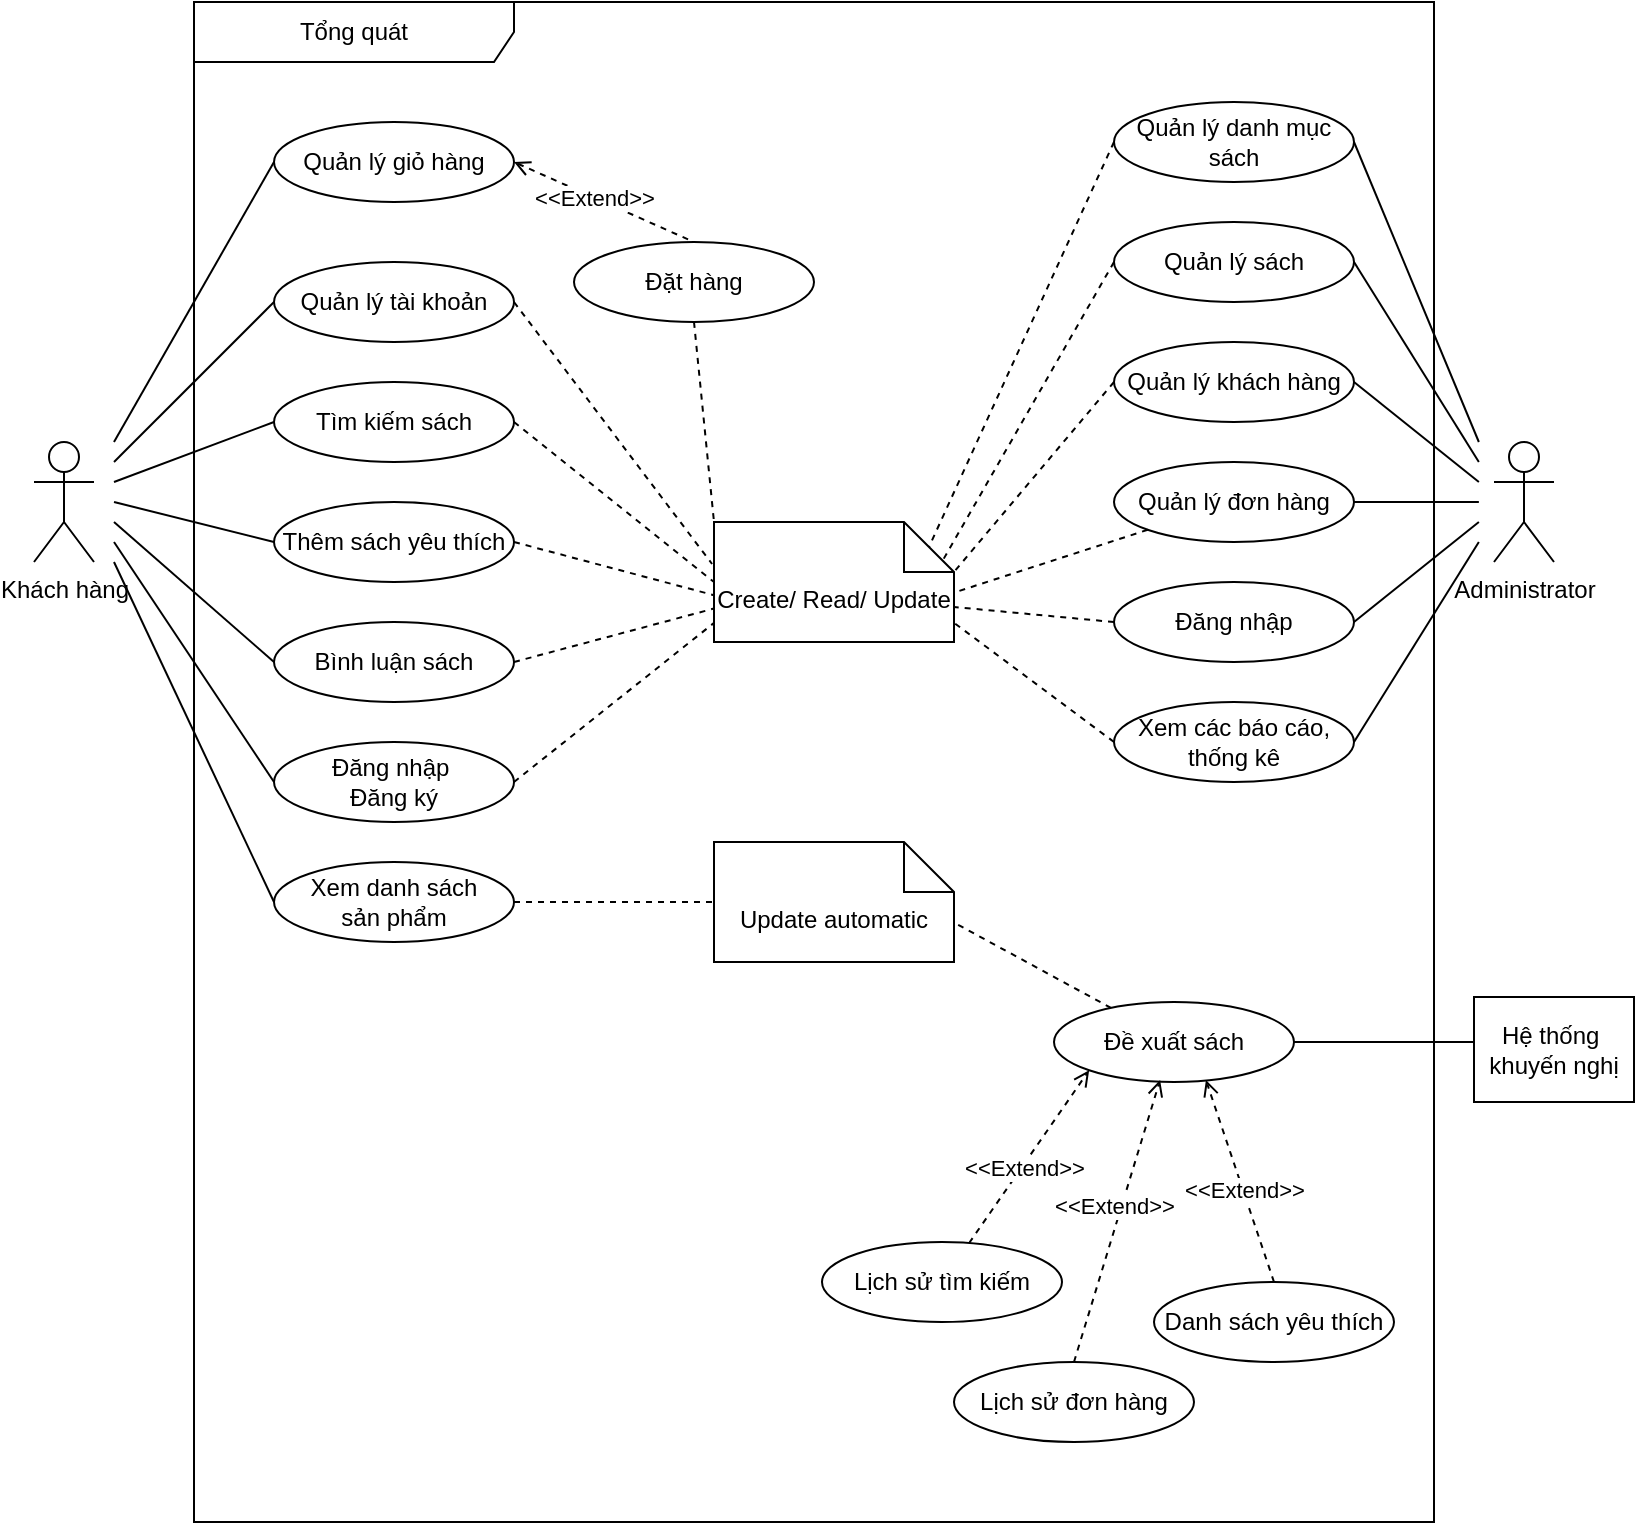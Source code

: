 <mxfile version="24.2.1" type="github" pages="6">
  <diagram name="TongQuat" id="gvFbbxzgyaFYYrvIvwsP">
    <mxGraphModel dx="1114" dy="592" grid="1" gridSize="10" guides="1" tooltips="1" connect="1" arrows="1" fold="1" page="1" pageScale="1" pageWidth="827" pageHeight="1169" math="0" shadow="0">
      <root>
        <mxCell id="0" />
        <mxCell id="1" parent="0" />
        <mxCell id="MBnM06LKwPtEnfKvJLuo-30" style="rounded=0;orthogonalLoop=1;jettySize=auto;html=1;endArrow=none;endFill=0;exitX=1;exitY=0.5;exitDx=0;exitDy=0;" parent="1" source="MBnM06LKwPtEnfKvJLuo-4" edge="1">
          <mxGeometry relative="1" as="geometry">
            <mxPoint x="742.43" y="460" as="targetPoint" />
          </mxGeometry>
        </mxCell>
        <mxCell id="MBnM06LKwPtEnfKvJLuo-4" value="Quản lý danh mục sách" style="ellipse;whiteSpace=wrap;html=1;" parent="1" vertex="1">
          <mxGeometry x="560" y="290" width="120" height="40" as="geometry" />
        </mxCell>
        <mxCell id="MBnM06LKwPtEnfKvJLuo-11" value="Administrator" style="shape=umlActor;verticalLabelPosition=bottom;verticalAlign=top;html=1;outlineConnect=0;" parent="1" vertex="1">
          <mxGeometry x="750" y="460" width="30" height="60" as="geometry" />
        </mxCell>
        <mxCell id="MBnM06LKwPtEnfKvJLuo-29" style="rounded=0;orthogonalLoop=1;jettySize=auto;html=1;endArrow=none;endFill=0;exitX=1;exitY=0.5;exitDx=0;exitDy=0;" parent="1" source="MBnM06LKwPtEnfKvJLuo-12" edge="1">
          <mxGeometry relative="1" as="geometry">
            <mxPoint x="742.43" y="470" as="targetPoint" />
          </mxGeometry>
        </mxCell>
        <mxCell id="MBnM06LKwPtEnfKvJLuo-12" value="Quản lý sách" style="ellipse;whiteSpace=wrap;html=1;" parent="1" vertex="1">
          <mxGeometry x="560" y="350" width="120" height="40" as="geometry" />
        </mxCell>
        <mxCell id="MBnM06LKwPtEnfKvJLuo-13" style="edgeStyle=orthogonalEdgeStyle;rounded=0;orthogonalLoop=1;jettySize=auto;html=1;exitX=0.5;exitY=1;exitDx=0;exitDy=0;" parent="1" source="MBnM06LKwPtEnfKvJLuo-12" target="MBnM06LKwPtEnfKvJLuo-12" edge="1">
          <mxGeometry relative="1" as="geometry" />
        </mxCell>
        <mxCell id="MBnM06LKwPtEnfKvJLuo-28" style="rounded=0;orthogonalLoop=1;jettySize=auto;html=1;exitX=1;exitY=0.5;exitDx=0;exitDy=0;endArrow=none;endFill=0;" parent="1" source="MBnM06LKwPtEnfKvJLuo-14" edge="1">
          <mxGeometry relative="1" as="geometry">
            <mxPoint x="742.43" y="480" as="targetPoint" />
          </mxGeometry>
        </mxCell>
        <mxCell id="MBnM06LKwPtEnfKvJLuo-14" value="Quản lý khách hàng" style="ellipse;whiteSpace=wrap;html=1;" parent="1" vertex="1">
          <mxGeometry x="560" y="410" width="120" height="40" as="geometry" />
        </mxCell>
        <mxCell id="MBnM06LKwPtEnfKvJLuo-27" style="edgeStyle=orthogonalEdgeStyle;rounded=0;orthogonalLoop=1;jettySize=auto;html=1;endArrow=none;endFill=0;" parent="1" source="MBnM06LKwPtEnfKvJLuo-15" edge="1">
          <mxGeometry relative="1" as="geometry">
            <mxPoint x="742.43" y="490" as="targetPoint" />
          </mxGeometry>
        </mxCell>
        <mxCell id="MBnM06LKwPtEnfKvJLuo-15" value="Quản lý đơn hàng" style="ellipse;whiteSpace=wrap;html=1;" parent="1" vertex="1">
          <mxGeometry x="560" y="470" width="120" height="40" as="geometry" />
        </mxCell>
        <mxCell id="MBnM06LKwPtEnfKvJLuo-31" style="rounded=0;orthogonalLoop=1;jettySize=auto;html=1;endArrow=none;endFill=0;exitX=1;exitY=0.5;exitDx=0;exitDy=0;" parent="1" source="MBnM06LKwPtEnfKvJLuo-19" edge="1">
          <mxGeometry relative="1" as="geometry">
            <mxPoint x="742.43" y="510" as="targetPoint" />
          </mxGeometry>
        </mxCell>
        <mxCell id="MBnM06LKwPtEnfKvJLuo-19" value="Xem các báo cáo, thống kê" style="ellipse;whiteSpace=wrap;html=1;" parent="1" vertex="1">
          <mxGeometry x="560" y="590" width="120" height="40" as="geometry" />
        </mxCell>
        <mxCell id="HVmI4ni1pACpnIKJBuJL-1" value="Khách hàng" style="shape=umlActor;verticalLabelPosition=bottom;verticalAlign=top;html=1;outlineConnect=0;" parent="1" vertex="1">
          <mxGeometry x="20" y="460" width="30" height="60" as="geometry" />
        </mxCell>
        <mxCell id="HVmI4ni1pACpnIKJBuJL-2" style="rounded=0;orthogonalLoop=1;jettySize=auto;html=1;endArrow=none;endFill=0;exitX=0;exitY=0.5;exitDx=0;exitDy=0;" parent="1" source="HVmI4ni1pACpnIKJBuJL-3" edge="1">
          <mxGeometry relative="1" as="geometry">
            <mxPoint x="60" y="520" as="targetPoint" />
          </mxGeometry>
        </mxCell>
        <mxCell id="HVmI4ni1pACpnIKJBuJL-3" value="Xem danh sách&lt;div&gt;sản phẩm&lt;/div&gt;" style="ellipse;whiteSpace=wrap;html=1;" parent="1" vertex="1">
          <mxGeometry x="140" y="670" width="120" height="40" as="geometry" />
        </mxCell>
        <mxCell id="DBbsASg2C73_bdCjhR4W-20" style="rounded=0;orthogonalLoop=1;jettySize=auto;html=1;entryX=0.5;entryY=0;entryDx=0;entryDy=0;dashed=1;endArrow=none;endFill=0;exitX=1;exitY=0.5;exitDx=0;exitDy=0;startArrow=open;startFill=0;" parent="1" source="HVmI4ni1pACpnIKJBuJL-4" target="HVmI4ni1pACpnIKJBuJL-17" edge="1">
          <mxGeometry relative="1" as="geometry" />
        </mxCell>
        <mxCell id="DBbsASg2C73_bdCjhR4W-21" value="&amp;lt;&amp;lt;Extend&amp;gt;&amp;gt;" style="edgeLabel;html=1;align=center;verticalAlign=middle;resizable=0;points=[];" parent="DBbsASg2C73_bdCjhR4W-20" vertex="1" connectable="0">
          <mxGeometry x="-0.128" relative="1" as="geometry">
            <mxPoint as="offset" />
          </mxGeometry>
        </mxCell>
        <mxCell id="HVmI4ni1pACpnIKJBuJL-4" value="Quản lý giỏ hàng" style="ellipse;whiteSpace=wrap;html=1;" parent="1" vertex="1">
          <mxGeometry x="140" y="300" width="120" height="40" as="geometry" />
        </mxCell>
        <mxCell id="HVmI4ni1pACpnIKJBuJL-5" style="rounded=0;orthogonalLoop=1;jettySize=auto;html=1;endArrow=none;endFill=0;exitX=0;exitY=0.5;exitDx=0;exitDy=0;" parent="1" source="HVmI4ni1pACpnIKJBuJL-6" edge="1">
          <mxGeometry relative="1" as="geometry">
            <mxPoint x="60" y="470" as="targetPoint" />
          </mxGeometry>
        </mxCell>
        <mxCell id="HVmI4ni1pACpnIKJBuJL-6" value="Quản lý tài khoản" style="ellipse;whiteSpace=wrap;html=1;" parent="1" vertex="1">
          <mxGeometry x="140" y="370" width="120" height="40" as="geometry" />
        </mxCell>
        <mxCell id="HVmI4ni1pACpnIKJBuJL-7" style="rounded=0;orthogonalLoop=1;jettySize=auto;html=1;endArrow=none;endFill=0;exitX=0;exitY=0.5;exitDx=0;exitDy=0;" parent="1" source="HVmI4ni1pACpnIKJBuJL-8" edge="1">
          <mxGeometry relative="1" as="geometry">
            <mxPoint x="60" y="480" as="targetPoint" />
          </mxGeometry>
        </mxCell>
        <mxCell id="HVmI4ni1pACpnIKJBuJL-8" value="Tìm kiếm sách" style="ellipse;whiteSpace=wrap;html=1;" parent="1" vertex="1">
          <mxGeometry x="140" y="430" width="120" height="40" as="geometry" />
        </mxCell>
        <mxCell id="HVmI4ni1pACpnIKJBuJL-9" style="rounded=0;orthogonalLoop=1;jettySize=auto;html=1;startArrow=none;startFill=0;endArrow=none;endFill=0;exitX=0;exitY=0.5;exitDx=0;exitDy=0;" parent="1" source="HVmI4ni1pACpnIKJBuJL-10" edge="1">
          <mxGeometry relative="1" as="geometry">
            <mxPoint x="60" y="510" as="targetPoint" />
          </mxGeometry>
        </mxCell>
        <mxCell id="HVmI4ni1pACpnIKJBuJL-10" value="Đăng nhập&amp;nbsp;&lt;div&gt;Đăng ký&lt;/div&gt;" style="ellipse;whiteSpace=wrap;html=1;" parent="1" vertex="1">
          <mxGeometry x="140" y="610" width="120" height="40" as="geometry" />
        </mxCell>
        <mxCell id="HVmI4ni1pACpnIKJBuJL-11" style="rounded=0;orthogonalLoop=1;jettySize=auto;html=1;exitX=0;exitY=0.5;exitDx=0;exitDy=0;endArrow=none;endFill=0;" parent="1" source="HVmI4ni1pACpnIKJBuJL-4" edge="1">
          <mxGeometry relative="1" as="geometry">
            <mxPoint x="60" y="460" as="targetPoint" />
          </mxGeometry>
        </mxCell>
        <mxCell id="HVmI4ni1pACpnIKJBuJL-12" style="rounded=0;orthogonalLoop=1;jettySize=auto;html=1;endArrow=none;endFill=0;exitX=0;exitY=0.5;exitDx=0;exitDy=0;" parent="1" source="HVmI4ni1pACpnIKJBuJL-13" edge="1">
          <mxGeometry relative="1" as="geometry">
            <mxPoint x="60" y="500" as="targetPoint" />
          </mxGeometry>
        </mxCell>
        <mxCell id="HVmI4ni1pACpnIKJBuJL-13" value="Bình luận sách" style="ellipse;whiteSpace=wrap;html=1;" parent="1" vertex="1">
          <mxGeometry x="140" y="550" width="120" height="40" as="geometry" />
        </mxCell>
        <mxCell id="HVmI4ni1pACpnIKJBuJL-14" style="rounded=0;orthogonalLoop=1;jettySize=auto;html=1;endArrow=none;endFill=0;exitX=0;exitY=0.5;exitDx=0;exitDy=0;" parent="1" source="HVmI4ni1pACpnIKJBuJL-15" edge="1">
          <mxGeometry relative="1" as="geometry">
            <mxPoint x="60" y="490" as="targetPoint" />
          </mxGeometry>
        </mxCell>
        <mxCell id="HVmI4ni1pACpnIKJBuJL-15" value="Thêm sách yêu thích" style="ellipse;whiteSpace=wrap;html=1;" parent="1" vertex="1">
          <mxGeometry x="140" y="490" width="120" height="40" as="geometry" />
        </mxCell>
        <mxCell id="HVmI4ni1pACpnIKJBuJL-17" value="Đặt hàng" style="ellipse;whiteSpace=wrap;html=1;" parent="1" vertex="1">
          <mxGeometry x="290" y="360" width="120" height="40" as="geometry" />
        </mxCell>
        <mxCell id="DBbsASg2C73_bdCjhR4W-2" style="rounded=0;orthogonalLoop=1;jettySize=auto;html=1;endArrow=none;endFill=0;exitX=1;exitY=0.5;exitDx=0;exitDy=0;" parent="1" source="DBbsASg2C73_bdCjhR4W-1" edge="1">
          <mxGeometry relative="1" as="geometry">
            <mxPoint x="742.43" y="500" as="targetPoint" />
          </mxGeometry>
        </mxCell>
        <mxCell id="DBbsASg2C73_bdCjhR4W-1" value="Đăng nhập" style="ellipse;whiteSpace=wrap;html=1;" parent="1" vertex="1">
          <mxGeometry x="560" y="530" width="120" height="40" as="geometry" />
        </mxCell>
        <mxCell id="DBbsASg2C73_bdCjhR4W-6" style="rounded=0;orthogonalLoop=1;jettySize=auto;html=1;entryX=0;entryY=0;entryDx=0;entryDy=0;entryPerimeter=0;dashed=1;endArrow=none;endFill=0;exitX=0.5;exitY=1;exitDx=0;exitDy=0;" parent="1" source="HVmI4ni1pACpnIKJBuJL-17" target="DBbsASg2C73_bdCjhR4W-5" edge="1">
          <mxGeometry relative="1" as="geometry" />
        </mxCell>
        <mxCell id="DBbsASg2C73_bdCjhR4W-8" style="rounded=0;orthogonalLoop=1;jettySize=auto;html=1;entryX=-0.008;entryY=0.35;entryDx=0;entryDy=0;entryPerimeter=0;dashed=1;endArrow=none;endFill=0;exitX=1;exitY=0.5;exitDx=0;exitDy=0;" parent="1" source="HVmI4ni1pACpnIKJBuJL-6" target="DBbsASg2C73_bdCjhR4W-5" edge="1">
          <mxGeometry relative="1" as="geometry" />
        </mxCell>
        <mxCell id="DBbsASg2C73_bdCjhR4W-9" style="rounded=0;orthogonalLoop=1;jettySize=auto;html=1;exitX=1;exitY=0.5;exitDx=0;exitDy=0;entryX=0;entryY=0.5;entryDx=0;entryDy=0;entryPerimeter=0;dashed=1;endArrow=none;endFill=0;" parent="1" source="HVmI4ni1pACpnIKJBuJL-8" target="DBbsASg2C73_bdCjhR4W-5" edge="1">
          <mxGeometry relative="1" as="geometry" />
        </mxCell>
        <mxCell id="DBbsASg2C73_bdCjhR4W-10" style="rounded=0;orthogonalLoop=1;jettySize=auto;html=1;exitX=1;exitY=0.5;exitDx=0;exitDy=0;entryX=0;entryY=0.61;entryDx=0;entryDy=0;entryPerimeter=0;dashed=1;endArrow=none;endFill=0;" parent="1" source="HVmI4ni1pACpnIKJBuJL-15" target="DBbsASg2C73_bdCjhR4W-5" edge="1">
          <mxGeometry relative="1" as="geometry" />
        </mxCell>
        <mxCell id="DBbsASg2C73_bdCjhR4W-11" style="rounded=0;orthogonalLoop=1;jettySize=auto;html=1;exitX=1;exitY=0.5;exitDx=0;exitDy=0;dashed=1;endArrow=none;endFill=0;entryX=0.008;entryY=0.717;entryDx=0;entryDy=0;entryPerimeter=0;" parent="1" source="HVmI4ni1pACpnIKJBuJL-13" target="DBbsASg2C73_bdCjhR4W-5" edge="1">
          <mxGeometry relative="1" as="geometry">
            <mxPoint x="350" y="500" as="targetPoint" />
          </mxGeometry>
        </mxCell>
        <mxCell id="DBbsASg2C73_bdCjhR4W-12" style="rounded=0;orthogonalLoop=1;jettySize=auto;html=1;entryX=0.007;entryY=0.83;entryDx=0;entryDy=0;entryPerimeter=0;dashed=1;endArrow=none;endFill=0;exitX=1;exitY=0.5;exitDx=0;exitDy=0;" parent="1" source="HVmI4ni1pACpnIKJBuJL-10" target="DBbsASg2C73_bdCjhR4W-5" edge="1">
          <mxGeometry relative="1" as="geometry" />
        </mxCell>
        <mxCell id="DBbsASg2C73_bdCjhR4W-14" style="rounded=0;orthogonalLoop=1;jettySize=auto;html=1;entryX=0;entryY=0;entryDx=107.5;entryDy=12.5;entryPerimeter=0;endArrow=none;endFill=0;dashed=1;exitX=0;exitY=0.5;exitDx=0;exitDy=0;" parent="1" source="MBnM06LKwPtEnfKvJLuo-4" target="DBbsASg2C73_bdCjhR4W-5" edge="1">
          <mxGeometry relative="1" as="geometry" />
        </mxCell>
        <mxCell id="DBbsASg2C73_bdCjhR4W-15" style="rounded=0;orthogonalLoop=1;jettySize=auto;html=1;entryX=0.95;entryY=0.331;entryDx=0;entryDy=0;entryPerimeter=0;endArrow=none;endFill=0;dashed=1;exitX=0;exitY=0.5;exitDx=0;exitDy=0;" parent="1" source="MBnM06LKwPtEnfKvJLuo-12" target="DBbsASg2C73_bdCjhR4W-5" edge="1">
          <mxGeometry relative="1" as="geometry" />
        </mxCell>
        <mxCell id="DBbsASg2C73_bdCjhR4W-16" style="rounded=0;orthogonalLoop=1;jettySize=auto;html=1;exitX=0;exitY=0.5;exitDx=0;exitDy=0;entryX=0;entryY=0;entryDx=120;entryDy=25;entryPerimeter=0;dashed=1;endArrow=none;endFill=0;" parent="1" source="MBnM06LKwPtEnfKvJLuo-14" target="DBbsASg2C73_bdCjhR4W-5" edge="1">
          <mxGeometry relative="1" as="geometry" />
        </mxCell>
        <mxCell id="DBbsASg2C73_bdCjhR4W-17" style="rounded=0;orthogonalLoop=1;jettySize=auto;html=1;entryX=1.004;entryY=0.586;entryDx=0;entryDy=0;entryPerimeter=0;dashed=1;endArrow=none;endFill=0;" parent="1" source="MBnM06LKwPtEnfKvJLuo-15" target="DBbsASg2C73_bdCjhR4W-5" edge="1">
          <mxGeometry relative="1" as="geometry" />
        </mxCell>
        <mxCell id="DBbsASg2C73_bdCjhR4W-18" style="rounded=0;orthogonalLoop=1;jettySize=auto;html=1;entryX=0;entryY=0;entryDx=120;entryDy=42.5;entryPerimeter=0;dashed=1;endArrow=none;endFill=0;exitX=0;exitY=0.5;exitDx=0;exitDy=0;" parent="1" source="DBbsASg2C73_bdCjhR4W-1" target="DBbsASg2C73_bdCjhR4W-5" edge="1">
          <mxGeometry relative="1" as="geometry" />
        </mxCell>
        <mxCell id="DBbsASg2C73_bdCjhR4W-19" style="rounded=0;orthogonalLoop=1;jettySize=auto;html=1;entryX=0.994;entryY=0.831;entryDx=0;entryDy=0;entryPerimeter=0;dashed=1;endArrow=none;endFill=0;exitX=0;exitY=0.5;exitDx=0;exitDy=0;" parent="1" source="MBnM06LKwPtEnfKvJLuo-19" target="DBbsASg2C73_bdCjhR4W-5" edge="1">
          <mxGeometry relative="1" as="geometry" />
        </mxCell>
        <mxCell id="DBbsASg2C73_bdCjhR4W-23" value="Update automatic" style="shape=note2;boundedLbl=1;whiteSpace=wrap;html=1;size=25;verticalAlign=top;align=center;" parent="1" vertex="1">
          <mxGeometry x="360" y="660" width="120" height="60" as="geometry" />
        </mxCell>
        <mxCell id="DBbsASg2C73_bdCjhR4W-27" style="rounded=0;orthogonalLoop=1;jettySize=auto;html=1;entryX=0.996;entryY=0.667;entryDx=0;entryDy=0;entryPerimeter=0;endArrow=none;endFill=0;dashed=1;" parent="1" source="DBbsASg2C73_bdCjhR4W-25" target="DBbsASg2C73_bdCjhR4W-23" edge="1">
          <mxGeometry relative="1" as="geometry" />
        </mxCell>
        <mxCell id="DBbsASg2C73_bdCjhR4W-25" value="Đề xuất sách" style="ellipse;whiteSpace=wrap;html=1;" parent="1" vertex="1">
          <mxGeometry x="530" y="740" width="120" height="40" as="geometry" />
        </mxCell>
        <mxCell id="DBbsASg2C73_bdCjhR4W-26" style="edgeStyle=orthogonalEdgeStyle;rounded=0;orthogonalLoop=1;jettySize=auto;html=1;endArrow=none;endFill=0;" parent="1" source="DBbsASg2C73_bdCjhR4W-25" edge="1">
          <mxGeometry relative="1" as="geometry">
            <mxPoint x="740" y="760" as="targetPoint" />
          </mxGeometry>
        </mxCell>
        <mxCell id="DBbsASg2C73_bdCjhR4W-28" style="rounded=0;orthogonalLoop=1;jettySize=auto;html=1;exitX=1;exitY=0.5;exitDx=0;exitDy=0;entryX=0;entryY=0.5;entryDx=0;entryDy=0;entryPerimeter=0;dashed=1;endArrow=none;endFill=0;" parent="1" source="HVmI4ni1pACpnIKJBuJL-3" target="DBbsASg2C73_bdCjhR4W-23" edge="1">
          <mxGeometry relative="1" as="geometry" />
        </mxCell>
        <mxCell id="PkjrMtp5OfS_NiAlq09m-2" style="rounded=0;orthogonalLoop=1;jettySize=auto;html=1;entryX=0;entryY=1;entryDx=0;entryDy=0;dashed=1;endArrow=open;endFill=0;" parent="1" source="DBbsASg2C73_bdCjhR4W-29" target="DBbsASg2C73_bdCjhR4W-25" edge="1">
          <mxGeometry relative="1" as="geometry" />
        </mxCell>
        <mxCell id="5z4tyJchyPjQIIpsUYp0-1" value="&amp;lt;&amp;lt;Extend&amp;gt;&amp;gt;" style="edgeLabel;html=1;align=center;verticalAlign=middle;resizable=0;points=[];" parent="PkjrMtp5OfS_NiAlq09m-2" vertex="1" connectable="0">
          <mxGeometry x="-0.111" y="-1" relative="1" as="geometry">
            <mxPoint as="offset" />
          </mxGeometry>
        </mxCell>
        <mxCell id="PkjrMtp5OfS_NiAlq09m-4" style="rounded=0;orthogonalLoop=1;jettySize=auto;html=1;exitX=0.5;exitY=0;exitDx=0;exitDy=0;dashed=1;endArrow=open;endFill=0;entryX=0.633;entryY=0.975;entryDx=0;entryDy=0;entryPerimeter=0;" parent="1" source="DBbsASg2C73_bdCjhR4W-31" target="DBbsASg2C73_bdCjhR4W-25" edge="1">
          <mxGeometry relative="1" as="geometry" />
        </mxCell>
        <mxCell id="5z4tyJchyPjQIIpsUYp0-3" value="&amp;lt;&amp;lt;Extend&amp;gt;&amp;gt;" style="edgeLabel;html=1;align=center;verticalAlign=middle;resizable=0;points=[];" parent="PkjrMtp5OfS_NiAlq09m-4" vertex="1" connectable="0">
          <mxGeometry x="-0.077" relative="1" as="geometry">
            <mxPoint as="offset" />
          </mxGeometry>
        </mxCell>
        <mxCell id="PkjrMtp5OfS_NiAlq09m-3" style="rounded=0;orthogonalLoop=1;jettySize=auto;html=1;exitX=0.5;exitY=0;exitDx=0;exitDy=0;entryX=0.442;entryY=0.975;entryDx=0;entryDy=0;entryPerimeter=0;dashed=1;endArrow=open;endFill=0;" parent="1" source="DBbsASg2C73_bdCjhR4W-30" target="DBbsASg2C73_bdCjhR4W-25" edge="1">
          <mxGeometry relative="1" as="geometry" />
        </mxCell>
        <mxCell id="5z4tyJchyPjQIIpsUYp0-2" value="&amp;lt;&amp;lt;Extend&amp;gt;&amp;gt;" style="edgeLabel;html=1;align=center;verticalAlign=middle;resizable=0;points=[];" parent="PkjrMtp5OfS_NiAlq09m-3" vertex="1" connectable="0">
          <mxGeometry x="-0.113" y="-2" relative="1" as="geometry">
            <mxPoint x="-1" y="-16" as="offset" />
          </mxGeometry>
        </mxCell>
        <mxCell id="PkjrMtp5OfS_NiAlq09m-5" value="Tổng quát" style="shape=umlFrame;whiteSpace=wrap;html=1;pointerEvents=0;recursiveResize=0;container=1;collapsible=0;width=160;" parent="1" vertex="1">
          <mxGeometry x="100" y="240" width="620" height="760" as="geometry" />
        </mxCell>
        <mxCell id="DBbsASg2C73_bdCjhR4W-31" value="Danh sách yêu thích" style="ellipse;whiteSpace=wrap;html=1;" parent="PkjrMtp5OfS_NiAlq09m-5" vertex="1">
          <mxGeometry x="480" y="640" width="120" height="40" as="geometry" />
        </mxCell>
        <mxCell id="DBbsASg2C73_bdCjhR4W-30" value="Lịch sử đơn hàng" style="ellipse;whiteSpace=wrap;html=1;" parent="PkjrMtp5OfS_NiAlq09m-5" vertex="1">
          <mxGeometry x="380" y="680" width="120" height="40" as="geometry" />
        </mxCell>
        <mxCell id="DBbsASg2C73_bdCjhR4W-29" value="Lịch sử tìm kiếm" style="ellipse;whiteSpace=wrap;html=1;" parent="PkjrMtp5OfS_NiAlq09m-5" vertex="1">
          <mxGeometry x="314" y="620" width="120" height="40" as="geometry" />
        </mxCell>
        <mxCell id="DBbsASg2C73_bdCjhR4W-5" value="Create/ Read/ Update" style="shape=note2;boundedLbl=1;whiteSpace=wrap;html=1;size=25;verticalAlign=top;align=center;" parent="PkjrMtp5OfS_NiAlq09m-5" vertex="1">
          <mxGeometry x="260" y="260" width="120" height="60" as="geometry" />
        </mxCell>
        <mxCell id="5z4tyJchyPjQIIpsUYp0-4" value="Hệ thống&amp;nbsp;&lt;div&gt;khuyến nghị&lt;/div&gt;" style="fontStyle=0;whiteSpace=wrap;html=1;" parent="1" vertex="1">
          <mxGeometry x="740" y="737.5" width="80" height="52.5" as="geometry" />
        </mxCell>
      </root>
    </mxGraphModel>
  </diagram>
  <diagram id="MOK-RR23mEr_K2JYgsC-" name="QuanLyTaiKhoan">
    <mxGraphModel dx="1114" dy="592" grid="1" gridSize="10" guides="1" tooltips="1" connect="1" arrows="1" fold="1" page="1" pageScale="1" pageWidth="827" pageHeight="1169" math="0" shadow="0">
      <root>
        <mxCell id="0" />
        <mxCell id="1" parent="0" />
        <mxCell id="ig0mau4ZEip-oeLcZOWo-11" style="rounded=0;orthogonalLoop=1;jettySize=auto;html=1;entryX=0;entryY=0.5;entryDx=0;entryDy=0;endArrow=none;endFill=0;" parent="1" target="HvPoZ9oWYfj5s-ngqukg-1" edge="1">
          <mxGeometry relative="1" as="geometry">
            <mxPoint x="80" y="260" as="sourcePoint" />
          </mxGeometry>
        </mxCell>
        <mxCell id="tCoYM2ApdEihgxhBEJmc-1" value="Khách hàng" style="shape=umlActor;verticalLabelPosition=bottom;verticalAlign=top;html=1;outlineConnect=0;" parent="1" vertex="1">
          <mxGeometry x="40" y="220" width="30" height="60" as="geometry" />
        </mxCell>
        <mxCell id="ig0mau4ZEip-oeLcZOWo-10" style="rounded=0;orthogonalLoop=1;jettySize=auto;html=1;endArrow=none;endFill=0;exitX=0;exitY=0.5;exitDx=0;exitDy=0;" parent="1" source="ig0mau4ZEip-oeLcZOWo-1" edge="1">
          <mxGeometry relative="1" as="geometry">
            <mxPoint x="80" y="260" as="targetPoint" />
          </mxGeometry>
        </mxCell>
        <mxCell id="ig0mau4ZEip-oeLcZOWo-12" style="rounded=0;orthogonalLoop=1;jettySize=auto;html=1;endArrow=none;endFill=0;exitX=0;exitY=0.5;exitDx=0;exitDy=0;" parent="1" source="ig0mau4ZEip-oeLcZOWo-5" edge="1">
          <mxGeometry relative="1" as="geometry">
            <mxPoint x="80" y="260" as="targetPoint" />
          </mxGeometry>
        </mxCell>
        <mxCell id="ig0mau4ZEip-oeLcZOWo-7" value="Admin" style="shape=umlActor;verticalLabelPosition=bottom;verticalAlign=top;html=1;outlineConnect=0;" parent="1" vertex="1">
          <mxGeometry x="570" y="220" width="30" height="60" as="geometry" />
        </mxCell>
        <mxCell id="ig0mau4ZEip-oeLcZOWo-13" style="rounded=0;orthogonalLoop=1;jettySize=auto;html=1;endArrow=none;endFill=0;" parent="1" source="ig0mau4ZEip-oeLcZOWo-8" edge="1">
          <mxGeometry relative="1" as="geometry">
            <mxPoint x="570" y="255" as="targetPoint" />
          </mxGeometry>
        </mxCell>
        <mxCell id="ig0mau4ZEip-oeLcZOWo-14" value="Quản lý tài khoản" style="shape=umlFrame;whiteSpace=wrap;html=1;pointerEvents=0;recursiveResize=0;container=1;collapsible=0;width=160;" parent="1" vertex="1">
          <mxGeometry x="120" y="60" width="400" height="340" as="geometry" />
        </mxCell>
        <mxCell id="ig0mau4ZEip-oeLcZOWo-8" value="Khóa tài khoản&lt;div&gt;thành viên vi phạm&lt;/div&gt;" style="ellipse;whiteSpace=wrap;html=1;" parent="ig0mau4ZEip-oeLcZOWo-14" vertex="1">
          <mxGeometry x="240" y="140" width="120" height="50" as="geometry" />
        </mxCell>
        <mxCell id="ig0mau4ZEip-oeLcZOWo-2" value="Quên mật khẩu" style="ellipse;whiteSpace=wrap;html=1;" parent="ig0mau4ZEip-oeLcZOWo-14" vertex="1">
          <mxGeometry x="240" y="40" width="120" height="50" as="geometry" />
        </mxCell>
        <mxCell id="ig0mau4ZEip-oeLcZOWo-1" value="Đăng nhập" style="ellipse;whiteSpace=wrap;html=1;" parent="ig0mau4ZEip-oeLcZOWo-14" vertex="1">
          <mxGeometry x="40" y="90" width="120" height="50" as="geometry" />
        </mxCell>
        <mxCell id="ig0mau4ZEip-oeLcZOWo-3" style="rounded=0;orthogonalLoop=1;jettySize=auto;html=1;entryX=1;entryY=0.5;entryDx=0;entryDy=0;dashed=1;endArrow=open;endFill=0;" parent="ig0mau4ZEip-oeLcZOWo-14" source="ig0mau4ZEip-oeLcZOWo-2" target="ig0mau4ZEip-oeLcZOWo-1" edge="1">
          <mxGeometry relative="1" as="geometry" />
        </mxCell>
        <mxCell id="ig0mau4ZEip-oeLcZOWo-4" value="&amp;lt;&amp;lt;Extend&amp;gt;&amp;gt;" style="edgeLabel;html=1;align=center;verticalAlign=middle;resizable=0;points=[];" parent="ig0mau4ZEip-oeLcZOWo-3" vertex="1" connectable="0">
          <mxGeometry x="-0.081" y="1" relative="1" as="geometry">
            <mxPoint x="-4" as="offset" />
          </mxGeometry>
        </mxCell>
        <mxCell id="HvPoZ9oWYfj5s-ngqukg-1" value="Đăng ký" style="ellipse;whiteSpace=wrap;html=1;" parent="ig0mau4ZEip-oeLcZOWo-14" vertex="1">
          <mxGeometry x="40" y="170" width="120" height="50" as="geometry" />
        </mxCell>
        <mxCell id="ig0mau4ZEip-oeLcZOWo-5" value="Thay đổi thông tin&lt;div&gt;tài khoản&lt;/div&gt;" style="ellipse;whiteSpace=wrap;html=1;" parent="ig0mau4ZEip-oeLcZOWo-14" vertex="1">
          <mxGeometry x="40" y="260" width="120" height="60" as="geometry" />
        </mxCell>
        <mxCell id="D62X9HRimaYZ4SQQfK7z-1" value="Thay đổi thông tin&lt;div&gt;tài khoản&lt;/div&gt;" style="ellipse;whiteSpace=wrap;html=1;" vertex="1" parent="ig0mau4ZEip-oeLcZOWo-14">
          <mxGeometry x="240" y="240" width="120" height="60" as="geometry" />
        </mxCell>
        <mxCell id="D62X9HRimaYZ4SQQfK7z-2" value="" style="rounded=0;orthogonalLoop=1;jettySize=auto;html=1;endArrow=none;endFill=0;" edge="1" parent="1" source="D62X9HRimaYZ4SQQfK7z-1" target="ig0mau4ZEip-oeLcZOWo-7">
          <mxGeometry relative="1" as="geometry" />
        </mxCell>
      </root>
    </mxGraphModel>
  </diagram>
  <diagram id="AaIFid0E32QGbdn-5E81" name="QuanLyDonHang">
    <mxGraphModel dx="1114" dy="592" grid="1" gridSize="10" guides="1" tooltips="1" connect="1" arrows="1" fold="1" page="1" pageScale="1" pageWidth="827" pageHeight="1169" math="0" shadow="0">
      <root>
        <mxCell id="0" />
        <mxCell id="1" parent="0" />
        <mxCell id="eCaaYiV6sFaoHqDY8sSi-1" value="Khách hàng" style="shape=umlActor;verticalLabelPosition=bottom;verticalAlign=top;html=1;outlineConnect=0;" parent="1" vertex="1">
          <mxGeometry x="40" y="260" width="30" height="60" as="geometry" />
        </mxCell>
        <mxCell id="oFfvnDth5ArfTU4cQhj--5" style="edgeStyle=orthogonalEdgeStyle;rounded=0;orthogonalLoop=1;jettySize=auto;html=1;endArrow=none;endFill=0;" parent="1" source="eCaaYiV6sFaoHqDY8sSi-2" edge="1">
          <mxGeometry relative="1" as="geometry">
            <mxPoint x="80" y="300" as="targetPoint" />
          </mxGeometry>
        </mxCell>
        <mxCell id="twKvsKXY7Ya4ovyCki4I-17" style="rounded=0;orthogonalLoop=1;jettySize=auto;html=1;entryX=0.5;entryY=1;entryDx=0;entryDy=0;dashed=1;endArrow=open;endFill=0;" parent="1" source="twKvsKXY7Ya4ovyCki4I-1" target="twKvsKXY7Ya4ovyCki4I-14" edge="1">
          <mxGeometry relative="1" as="geometry" />
        </mxCell>
        <mxCell id="twKvsKXY7Ya4ovyCki4I-19" value="&amp;lt;&amp;lt;Include&amp;gt;&amp;gt;" style="edgeLabel;html=1;align=center;verticalAlign=middle;resizable=0;points=[];" parent="twKvsKXY7Ya4ovyCki4I-17" vertex="1" connectable="0">
          <mxGeometry x="-0.029" relative="1" as="geometry">
            <mxPoint as="offset" />
          </mxGeometry>
        </mxCell>
        <mxCell id="twKvsKXY7Ya4ovyCki4I-18" style="rounded=0;orthogonalLoop=1;jettySize=auto;html=1;entryX=0.5;entryY=1;entryDx=0;entryDy=0;endArrow=open;endFill=0;dashed=1;" parent="1" source="twKvsKXY7Ya4ovyCki4I-1" target="twKvsKXY7Ya4ovyCki4I-15" edge="1">
          <mxGeometry relative="1" as="geometry" />
        </mxCell>
        <mxCell id="twKvsKXY7Ya4ovyCki4I-20" value="&amp;lt;&amp;lt;Include&amp;gt;&amp;gt;" style="edgeLabel;html=1;align=center;verticalAlign=middle;resizable=0;points=[];" parent="twKvsKXY7Ya4ovyCki4I-18" vertex="1" connectable="0">
          <mxGeometry x="-0.131" y="1" relative="1" as="geometry">
            <mxPoint as="offset" />
          </mxGeometry>
        </mxCell>
        <mxCell id="twKvsKXY7Ya4ovyCki4I-22" style="rounded=0;orthogonalLoop=1;jettySize=auto;html=1;endArrow=none;endFill=0;" parent="1" source="twKvsKXY7Ya4ovyCki4I-1" edge="1">
          <mxGeometry relative="1" as="geometry">
            <mxPoint x="950" y="300" as="targetPoint" />
          </mxGeometry>
        </mxCell>
        <mxCell id="twKvsKXY7Ya4ovyCki4I-1" value="Quản lý đơn hàng" style="ellipse;whiteSpace=wrap;html=1;" parent="1" vertex="1">
          <mxGeometry x="600" y="260" width="120" height="80" as="geometry" />
        </mxCell>
        <mxCell id="twKvsKXY7Ya4ovyCki4I-4" value="" style="rounded=0;orthogonalLoop=1;jettySize=auto;html=1;dashed=1;endArrow=open;endFill=0;exitX=0.5;exitY=0;exitDx=0;exitDy=0;" parent="1" source="twKvsKXY7Ya4ovyCki4I-2" target="twKvsKXY7Ya4ovyCki4I-1" edge="1">
          <mxGeometry relative="1" as="geometry" />
        </mxCell>
        <mxCell id="twKvsKXY7Ya4ovyCki4I-5" value="&amp;lt;&amp;lt;Extend&amp;gt;&amp;gt;" style="edgeLabel;html=1;align=center;verticalAlign=middle;resizable=0;points=[];" parent="twKvsKXY7Ya4ovyCki4I-4" vertex="1" connectable="0">
          <mxGeometry x="-0.073" y="-1" relative="1" as="geometry">
            <mxPoint as="offset" />
          </mxGeometry>
        </mxCell>
        <mxCell id="twKvsKXY7Ya4ovyCki4I-6" value="" style="rounded=0;orthogonalLoop=1;jettySize=auto;html=1;dashed=1;endArrow=open;endFill=0;exitX=0.5;exitY=0;exitDx=0;exitDy=0;" parent="1" source="twKvsKXY7Ya4ovyCki4I-3" target="twKvsKXY7Ya4ovyCki4I-1" edge="1">
          <mxGeometry relative="1" as="geometry" />
        </mxCell>
        <mxCell id="twKvsKXY7Ya4ovyCki4I-7" value="&amp;lt;&amp;lt;Extend&amp;gt;&amp;gt;" style="edgeLabel;html=1;align=center;verticalAlign=middle;resizable=0;points=[];" parent="twKvsKXY7Ya4ovyCki4I-6" vertex="1" connectable="0">
          <mxGeometry x="0.01" y="-1" relative="1" as="geometry">
            <mxPoint as="offset" />
          </mxGeometry>
        </mxCell>
        <mxCell id="twKvsKXY7Ya4ovyCki4I-14" value="Xem thông tin đơn hàng" style="ellipse;whiteSpace=wrap;html=1;" parent="1" vertex="1">
          <mxGeometry x="520" y="120" width="120" height="80" as="geometry" />
        </mxCell>
        <mxCell id="twKvsKXY7Ya4ovyCki4I-15" value="Cập nhật trạng thái đơn hàng" style="ellipse;whiteSpace=wrap;html=1;" parent="1" vertex="1">
          <mxGeometry x="680" y="120" width="120" height="80" as="geometry" />
        </mxCell>
        <mxCell id="twKvsKXY7Ya4ovyCki4I-21" value="Admin" style="shape=umlActor;verticalLabelPosition=bottom;verticalAlign=top;html=1;outlineConnect=0;" parent="1" vertex="1">
          <mxGeometry x="960" y="260" width="30" height="60" as="geometry" />
        </mxCell>
        <mxCell id="twKvsKXY7Ya4ovyCki4I-23" value="Đặt hàng" style="shape=umlFrame;whiteSpace=wrap;html=1;pointerEvents=0;recursiveResize=0;container=1;collapsible=0;width=160;" parent="1" vertex="1">
          <mxGeometry x="120" y="80" width="800" height="560" as="geometry" />
        </mxCell>
        <mxCell id="cYiils-4XeXF7nyCf4gy-1" value="Phương thức thanh toán" style="ellipse;whiteSpace=wrap;html=1;" parent="twKvsKXY7Ya4ovyCki4I-23" vertex="1">
          <mxGeometry x="80" y="440" width="120" height="80" as="geometry" />
        </mxCell>
        <mxCell id="eCaaYiV6sFaoHqDY8sSi-2" value="Đặt đơn hàng" style="ellipse;whiteSpace=wrap;html=1;" parent="twKvsKXY7Ya4ovyCki4I-23" vertex="1">
          <mxGeometry x="160" y="180" width="120" height="80" as="geometry" />
        </mxCell>
        <mxCell id="ucbeVPTvv-50zNiD3nTc-5" style="rounded=0;orthogonalLoop=1;jettySize=auto;html=1;entryX=1;entryY=1;entryDx=0;entryDy=0;dashed=1;endArrow=none;endFill=0;startArrow=open;startFill=0;exitX=0.5;exitY=0;exitDx=0;exitDy=0;" parent="twKvsKXY7Ya4ovyCki4I-23" source="ucbeVPTvv-50zNiD3nTc-1" target="eCaaYiV6sFaoHqDY8sSi-2" edge="1">
          <mxGeometry relative="1" as="geometry" />
        </mxCell>
        <mxCell id="ucbeVPTvv-50zNiD3nTc-6" value="&amp;lt;&amp;lt;Include&amp;gt;&amp;gt;" style="edgeLabel;html=1;align=center;verticalAlign=middle;resizable=0;points=[];" parent="ucbeVPTvv-50zNiD3nTc-5" vertex="1" connectable="0">
          <mxGeometry x="0.041" relative="1" as="geometry">
            <mxPoint as="offset" />
          </mxGeometry>
        </mxCell>
        <mxCell id="ucbeVPTvv-50zNiD3nTc-3" style="rounded=0;orthogonalLoop=1;jettySize=auto;html=1;entryX=0;entryY=1;entryDx=0;entryDy=0;endArrow=none;endFill=0;dashed=1;startArrow=open;startFill=0;exitX=0.5;exitY=0;exitDx=0;exitDy=0;" parent="twKvsKXY7Ya4ovyCki4I-23" source="ucbeVPTvv-50zNiD3nTc-2" target="eCaaYiV6sFaoHqDY8sSi-2" edge="1">
          <mxGeometry relative="1" as="geometry" />
        </mxCell>
        <mxCell id="ucbeVPTvv-50zNiD3nTc-4" value="&amp;lt;&amp;lt;Include&amp;gt;&amp;gt;" style="edgeLabel;html=1;align=center;verticalAlign=middle;resizable=0;points=[];" parent="ucbeVPTvv-50zNiD3nTc-3" vertex="1" connectable="0">
          <mxGeometry x="0.001" y="1" relative="1" as="geometry">
            <mxPoint as="offset" />
          </mxGeometry>
        </mxCell>
        <mxCell id="oFfvnDth5ArfTU4cQhj--2" style="rounded=0;orthogonalLoop=1;jettySize=auto;html=1;entryX=0.5;entryY=0;entryDx=0;entryDy=0;endArrow=open;endFill=0;dashed=1;" parent="twKvsKXY7Ya4ovyCki4I-23" source="oFfvnDth5ArfTU4cQhj--1" target="eCaaYiV6sFaoHqDY8sSi-2" edge="1">
          <mxGeometry relative="1" as="geometry" />
        </mxCell>
        <mxCell id="oFfvnDth5ArfTU4cQhj--3" value="&amp;lt;&amp;lt;Extend&amp;gt;&amp;gt;" style="edgeLabel;html=1;align=center;verticalAlign=middle;resizable=0;points=[];" parent="oFfvnDth5ArfTU4cQhj--2" vertex="1" connectable="0">
          <mxGeometry x="-0.167" relative="1" as="geometry">
            <mxPoint as="offset" />
          </mxGeometry>
        </mxCell>
        <mxCell id="oFfvnDth5ArfTU4cQhj--1" value="Hủy đơn hàng" style="ellipse;whiteSpace=wrap;html=1;" parent="twKvsKXY7Ya4ovyCki4I-23" vertex="1">
          <mxGeometry x="160" y="40" width="120" height="80" as="geometry" />
        </mxCell>
        <mxCell id="cYiils-4XeXF7nyCf4gy-2" value="" style="rounded=0;orthogonalLoop=1;jettySize=auto;html=1;dashed=1;endArrow=open;endFill=0;" parent="twKvsKXY7Ya4ovyCki4I-23" source="ucbeVPTvv-50zNiD3nTc-2" target="cYiils-4XeXF7nyCf4gy-1" edge="1">
          <mxGeometry relative="1" as="geometry" />
        </mxCell>
        <mxCell id="cYiils-4XeXF7nyCf4gy-3" value="&amp;lt;&amp;lt;Include&amp;gt;&amp;gt;" style="edgeLabel;html=1;align=center;verticalAlign=middle;resizable=0;points=[];" parent="cYiils-4XeXF7nyCf4gy-2" vertex="1" connectable="0">
          <mxGeometry x="-0.072" relative="1" as="geometry">
            <mxPoint as="offset" />
          </mxGeometry>
        </mxCell>
        <mxCell id="ucbeVPTvv-50zNiD3nTc-2" value="Thông tin&amp;nbsp;&lt;span style=&quot;background-color: initial;&quot;&gt;thanh toán&lt;/span&gt;" style="ellipse;whiteSpace=wrap;html=1;" parent="twKvsKXY7Ya4ovyCki4I-23" vertex="1">
          <mxGeometry x="80" y="300" width="120" height="80" as="geometry" />
        </mxCell>
        <mxCell id="ucbeVPTvv-50zNiD3nTc-1" value="Thông tin nhận hàng" style="ellipse;whiteSpace=wrap;html=1;" parent="twKvsKXY7Ya4ovyCki4I-23" vertex="1">
          <mxGeometry x="240" y="300" width="120" height="80" as="geometry" />
        </mxCell>
        <mxCell id="twKvsKXY7Ya4ovyCki4I-8" value="Chọn lý do hủy" style="ellipse;whiteSpace=wrap;html=1;" parent="twKvsKXY7Ya4ovyCki4I-23" vertex="1">
          <mxGeometry x="480" y="440" width="120" height="80" as="geometry" />
        </mxCell>
        <mxCell id="twKvsKXY7Ya4ovyCki4I-9" value="Xác nhận hủy" style="ellipse;whiteSpace=wrap;html=1;" parent="twKvsKXY7Ya4ovyCki4I-23" vertex="1">
          <mxGeometry x="640" y="440" width="120" height="80" as="geometry" />
        </mxCell>
        <mxCell id="twKvsKXY7Ya4ovyCki4I-2" value="Xác nhận đơn hàng" style="ellipse;whiteSpace=wrap;html=1;" parent="twKvsKXY7Ya4ovyCki4I-23" vertex="1">
          <mxGeometry x="400" y="300" width="120" height="80" as="geometry" />
        </mxCell>
        <mxCell id="twKvsKXY7Ya4ovyCki4I-3" value="Hủy đơn hàng" style="ellipse;whiteSpace=wrap;html=1;" parent="twKvsKXY7Ya4ovyCki4I-23" vertex="1">
          <mxGeometry x="560" y="300" width="120" height="80" as="geometry" />
        </mxCell>
        <mxCell id="twKvsKXY7Ya4ovyCki4I-10" value="" style="rounded=0;orthogonalLoop=1;jettySize=auto;html=1;dashed=1;endArrow=none;endFill=0;startArrow=open;startFill=0;exitX=0.5;exitY=0;exitDx=0;exitDy=0;" parent="twKvsKXY7Ya4ovyCki4I-23" source="twKvsKXY7Ya4ovyCki4I-8" target="twKvsKXY7Ya4ovyCki4I-3" edge="1">
          <mxGeometry relative="1" as="geometry" />
        </mxCell>
        <mxCell id="twKvsKXY7Ya4ovyCki4I-12" value="&amp;lt;&amp;lt;Include&amp;gt;&amp;gt;" style="edgeLabel;html=1;align=center;verticalAlign=middle;resizable=0;points=[];" parent="twKvsKXY7Ya4ovyCki4I-10" vertex="1" connectable="0">
          <mxGeometry x="0.042" y="1" relative="1" as="geometry">
            <mxPoint as="offset" />
          </mxGeometry>
        </mxCell>
        <mxCell id="twKvsKXY7Ya4ovyCki4I-11" value="" style="rounded=0;orthogonalLoop=1;jettySize=auto;html=1;dashed=1;startArrow=open;startFill=0;endArrow=none;endFill=0;exitX=0.5;exitY=0;exitDx=0;exitDy=0;" parent="twKvsKXY7Ya4ovyCki4I-23" source="twKvsKXY7Ya4ovyCki4I-9" target="twKvsKXY7Ya4ovyCki4I-3" edge="1">
          <mxGeometry relative="1" as="geometry" />
        </mxCell>
        <mxCell id="twKvsKXY7Ya4ovyCki4I-13" value="&amp;lt;&amp;lt;Include&amp;gt;&amp;gt;" style="edgeLabel;html=1;align=center;verticalAlign=middle;resizable=0;points=[];" parent="twKvsKXY7Ya4ovyCki4I-11" vertex="1" connectable="0">
          <mxGeometry x="0.191" relative="1" as="geometry">
            <mxPoint as="offset" />
          </mxGeometry>
        </mxCell>
      </root>
    </mxGraphModel>
  </diagram>
  <diagram id="CqJhcSU1pAgbgHsS42IN" name="KhachHangQuanLyGioHang">
    <mxGraphModel dx="1114" dy="592" grid="1" gridSize="10" guides="1" tooltips="1" connect="1" arrows="1" fold="1" page="1" pageScale="1" pageWidth="827" pageHeight="1169" math="0" shadow="0">
      <root>
        <mxCell id="0" />
        <mxCell id="1" parent="0" />
        <mxCell id="u5eZu_QqKS80j_bbmlmD-1" value="Khách hàng" style="shape=umlActor;verticalLabelPosition=bottom;verticalAlign=top;html=1;" parent="1" vertex="1">
          <mxGeometry x="160" y="420" width="30" height="60" as="geometry" />
        </mxCell>
        <mxCell id="pCJp3XFamY4qN8VogLRx-2" value="" style="rounded=0;orthogonalLoop=1;jettySize=auto;html=1;dashed=1;endArrow=open;endFill=0;" edge="1" parent="1" source="u5eZu_QqKS80j_bbmlmD-6" target="St4suL5agO6AZg_Hb-VN-1">
          <mxGeometry relative="1" as="geometry" />
        </mxCell>
        <mxCell id="pCJp3XFamY4qN8VogLRx-6" value="&amp;lt;&amp;lt;Extend&amp;gt;&amp;gt;" style="edgeLabel;html=1;align=center;verticalAlign=middle;resizable=0;points=[];" vertex="1" connectable="0" parent="pCJp3XFamY4qN8VogLRx-2">
          <mxGeometry x="-0.04" y="-2" relative="1" as="geometry">
            <mxPoint as="offset" />
          </mxGeometry>
        </mxCell>
        <mxCell id="u5eZu_QqKS80j_bbmlmD-6" value="Thêm sản phẩm" style="ellipse;whiteSpace=wrap;html=1;" parent="1" vertex="1">
          <mxGeometry x="480" y="340" width="100" height="60" as="geometry" />
        </mxCell>
        <mxCell id="pCJp3XFamY4qN8VogLRx-5" style="rounded=0;orthogonalLoop=1;jettySize=auto;html=1;entryX=0.925;entryY=0.775;entryDx=0;entryDy=0;dashed=1;endArrow=open;endFill=0;entryPerimeter=0;" edge="1" parent="1" source="u5eZu_QqKS80j_bbmlmD-7" target="St4suL5agO6AZg_Hb-VN-1">
          <mxGeometry relative="1" as="geometry" />
        </mxCell>
        <mxCell id="pCJp3XFamY4qN8VogLRx-8" value="&amp;lt;&amp;lt;Extend&amp;gt;&amp;gt;" style="edgeLabel;html=1;align=center;verticalAlign=middle;resizable=0;points=[];" vertex="1" connectable="0" parent="pCJp3XFamY4qN8VogLRx-5">
          <mxGeometry x="-0.011" relative="1" as="geometry">
            <mxPoint x="-1" as="offset" />
          </mxGeometry>
        </mxCell>
        <mxCell id="u5eZu_QqKS80j_bbmlmD-7" value="Thay đổi số lượng" style="ellipse;whiteSpace=wrap;html=1;" parent="1" vertex="1">
          <mxGeometry x="480" y="524.5" width="100" height="60" as="geometry" />
        </mxCell>
        <mxCell id="pCJp3XFamY4qN8VogLRx-4" value="" style="rounded=0;orthogonalLoop=1;jettySize=auto;html=1;dashed=1;endArrow=open;endFill=0;" edge="1" parent="1" source="u5eZu_QqKS80j_bbmlmD-8" target="St4suL5agO6AZg_Hb-VN-1">
          <mxGeometry relative="1" as="geometry" />
        </mxCell>
        <mxCell id="pCJp3XFamY4qN8VogLRx-7" value="&amp;lt;&amp;lt;EXtend&amp;gt;&amp;gt;" style="edgeLabel;html=1;align=center;verticalAlign=middle;resizable=0;points=[];" vertex="1" connectable="0" parent="pCJp3XFamY4qN8VogLRx-4">
          <mxGeometry x="-0.05" relative="1" as="geometry">
            <mxPoint as="offset" />
          </mxGeometry>
        </mxCell>
        <mxCell id="u5eZu_QqKS80j_bbmlmD-8" value="Xóa sản phẩm" style="ellipse;whiteSpace=wrap;html=1;" parent="1" vertex="1">
          <mxGeometry x="520" y="430" width="100" height="60" as="geometry" />
        </mxCell>
        <mxCell id="St4suL5agO6AZg_Hb-VN-2" style="rounded=0;orthogonalLoop=1;jettySize=auto;html=1;endArrow=none;endFill=0;" parent="1" source="St4suL5agO6AZg_Hb-VN-1" edge="1">
          <mxGeometry relative="1" as="geometry">
            <mxPoint x="200" y="460" as="targetPoint" />
          </mxGeometry>
        </mxCell>
        <mxCell id="St4suL5agO6AZg_Hb-VN-1" value="Giỏ hàng" style="ellipse;whiteSpace=wrap;html=1;" parent="1" vertex="1">
          <mxGeometry x="280" y="420" width="120" height="80" as="geometry" />
        </mxCell>
        <mxCell id="pCJp3XFamY4qN8VogLRx-9" value="Quản lý giỏ hàng" style="shape=umlFrame;whiteSpace=wrap;html=1;pointerEvents=0;recursiveResize=0;container=1;collapsible=0;width=160;" vertex="1" parent="1">
          <mxGeometry x="240" y="320" width="420" height="300" as="geometry" />
        </mxCell>
      </root>
    </mxGraphModel>
  </diagram>
  <diagram id="OoL3CrV5nP3UmwTPW_IV" name="QuanLySach-DanhMuc">
    <mxGraphModel dx="1114" dy="1761" grid="1" gridSize="10" guides="1" tooltips="1" connect="1" arrows="1" fold="1" page="1" pageScale="1" pageWidth="827" pageHeight="1169" math="0" shadow="0">
      <root>
        <mxCell id="0" />
        <mxCell id="1" parent="0" />
        <mxCell id="ZdNzrI7zalo_p_ykMO2B-1" value="Admin" style="shape=umlActor;verticalLabelPosition=bottom;verticalAlign=top;html=1;outlineConnect=0;" parent="1" vertex="1">
          <mxGeometry x="40" y="220" width="30" height="60" as="geometry" />
        </mxCell>
        <mxCell id="rbHbVak4Q8hYwpi57Lvp-5" value="" style="rounded=0;orthogonalLoop=1;jettySize=auto;html=1;endArrow=none;endFill=0;" edge="1" parent="1" source="rbHbVak4Q8hYwpi57Lvp-1" target="ZdNzrI7zalo_p_ykMO2B-1">
          <mxGeometry relative="1" as="geometry" />
        </mxCell>
        <mxCell id="rbHbVak4Q8hYwpi57Lvp-6" value="" style="rounded=0;orthogonalLoop=1;jettySize=auto;html=1;dashed=1;endArrow=open;endFill=0;" edge="1" parent="1" source="rbHbVak4Q8hYwpi57Lvp-1" target="rbHbVak4Q8hYwpi57Lvp-2">
          <mxGeometry relative="1" as="geometry" />
        </mxCell>
        <mxCell id="rbHbVak4Q8hYwpi57Lvp-7" value="&amp;lt;&amp;lt;Include&amp;gt;&amp;gt;" style="edgeLabel;html=1;align=center;verticalAlign=middle;resizable=0;points=[];" vertex="1" connectable="0" parent="rbHbVak4Q8hYwpi57Lvp-6">
          <mxGeometry x="-0.133" relative="1" as="geometry">
            <mxPoint as="offset" />
          </mxGeometry>
        </mxCell>
        <mxCell id="rbHbVak4Q8hYwpi57Lvp-1" value="Sách" style="ellipse;whiteSpace=wrap;html=1;" vertex="1" parent="1">
          <mxGeometry x="200" y="160" width="120" height="80" as="geometry" />
        </mxCell>
        <mxCell id="rbHbVak4Q8hYwpi57Lvp-4" value="" style="rounded=0;orthogonalLoop=1;jettySize=auto;html=1;endArrow=none;endFill=0;" edge="1" parent="1" source="rbHbVak4Q8hYwpi57Lvp-2" target="ZdNzrI7zalo_p_ykMO2B-1">
          <mxGeometry relative="1" as="geometry" />
        </mxCell>
        <mxCell id="O4AHxGLrrPDZnZjkPUXP-2" value="" style="rounded=0;orthogonalLoop=1;jettySize=auto;html=1;dashed=1;endArrow=none;endFill=0;startArrow=open;startFill=0;" edge="1" parent="1" source="rbHbVak4Q8hYwpi57Lvp-2" target="O4AHxGLrrPDZnZjkPUXP-1">
          <mxGeometry relative="1" as="geometry" />
        </mxCell>
        <mxCell id="QCfspjoU2BMdn8BhUK8m-1" value="&amp;lt;&amp;lt;Extend&amp;gt;&amp;gt;" style="edgeLabel;html=1;align=center;verticalAlign=middle;resizable=0;points=[];" vertex="1" connectable="0" parent="O4AHxGLrrPDZnZjkPUXP-2">
          <mxGeometry x="-0.048" relative="1" as="geometry">
            <mxPoint as="offset" />
          </mxGeometry>
        </mxCell>
        <mxCell id="rbHbVak4Q8hYwpi57Lvp-2" value="Danh mục" style="ellipse;whiteSpace=wrap;html=1;" vertex="1" parent="1">
          <mxGeometry x="200" y="300" width="120" height="80" as="geometry" />
        </mxCell>
        <mxCell id="O4AHxGLrrPDZnZjkPUXP-1" value="Tìm kiếm danh mục" style="ellipse;whiteSpace=wrap;html=1;" vertex="1" parent="1">
          <mxGeometry x="160" y="440" width="120" height="80" as="geometry" />
        </mxCell>
        <mxCell id="QCfspjoU2BMdn8BhUK8m-3" value="" style="rounded=0;orthogonalLoop=1;jettySize=auto;html=1;dashed=1;endArrow=open;endFill=0;" edge="1" parent="1" source="QCfspjoU2BMdn8BhUK8m-2" target="rbHbVak4Q8hYwpi57Lvp-2">
          <mxGeometry relative="1" as="geometry" />
        </mxCell>
        <mxCell id="QCfspjoU2BMdn8BhUK8m-4" value="&amp;lt;&amp;lt;Extend&amp;gt;&amp;gt;" style="edgeLabel;html=1;align=center;verticalAlign=middle;resizable=0;points=[];" vertex="1" connectable="0" parent="QCfspjoU2BMdn8BhUK8m-3">
          <mxGeometry x="-0.044" relative="1" as="geometry">
            <mxPoint as="offset" />
          </mxGeometry>
        </mxCell>
        <mxCell id="QCfspjoU2BMdn8BhUK8m-2" value="Sửa thông tin&lt;div&gt;&amp;nbsp;danh mục&lt;/div&gt;" style="ellipse;whiteSpace=wrap;html=1;" vertex="1" parent="1">
          <mxGeometry x="520" y="400" width="120" height="80" as="geometry" />
        </mxCell>
        <mxCell id="QCfspjoU2BMdn8BhUK8m-6" value="" style="rounded=0;orthogonalLoop=1;jettySize=auto;html=1;dashed=1;endArrow=open;endFill=0;" edge="1" parent="1" source="QCfspjoU2BMdn8BhUK8m-5" target="O4AHxGLrrPDZnZjkPUXP-1">
          <mxGeometry relative="1" as="geometry" />
        </mxCell>
        <mxCell id="QCfspjoU2BMdn8BhUK8m-9" value="&amp;lt;&amp;lt;Extend&amp;gt;&amp;gt;" style="edgeLabel;html=1;align=center;verticalAlign=middle;resizable=0;points=[];" vertex="1" connectable="0" parent="QCfspjoU2BMdn8BhUK8m-6">
          <mxGeometry x="0.041" y="-1" relative="1" as="geometry">
            <mxPoint as="offset" />
          </mxGeometry>
        </mxCell>
        <mxCell id="QCfspjoU2BMdn8BhUK8m-7" value="" style="rounded=0;orthogonalLoop=1;jettySize=auto;html=1;dashed=1;endArrow=open;endFill=0;" edge="1" parent="1" source="QCfspjoU2BMdn8BhUK8m-5" target="QCfspjoU2BMdn8BhUK8m-2">
          <mxGeometry relative="1" as="geometry" />
        </mxCell>
        <mxCell id="QCfspjoU2BMdn8BhUK8m-8" value="&amp;lt;&amp;lt;Extend&amp;gt;&amp;gt;" style="edgeLabel;html=1;align=center;verticalAlign=middle;resizable=0;points=[];" vertex="1" connectable="0" parent="QCfspjoU2BMdn8BhUK8m-7">
          <mxGeometry x="-0.09" relative="1" as="geometry">
            <mxPoint as="offset" />
          </mxGeometry>
        </mxCell>
        <mxCell id="WQeNqHWYek58NiMXgW44-12" value="" style="rounded=0;orthogonalLoop=1;jettySize=auto;html=1;dashed=1;endArrow=open;endFill=0;" edge="1" parent="1" source="QCfspjoU2BMdn8BhUK8m-5" target="rbHbVak4Q8hYwpi57Lvp-2">
          <mxGeometry relative="1" as="geometry" />
        </mxCell>
        <mxCell id="WQeNqHWYek58NiMXgW44-13" value="&amp;lt;&amp;lt;Extend&amp;gt;&amp;gt;" style="edgeLabel;html=1;align=center;verticalAlign=middle;resizable=0;points=[];" vertex="1" connectable="0" parent="WQeNqHWYek58NiMXgW44-12">
          <mxGeometry x="0.022" y="2" relative="1" as="geometry">
            <mxPoint as="offset" />
          </mxGeometry>
        </mxCell>
        <mxCell id="QCfspjoU2BMdn8BhUK8m-5" value="Xóa danh mục" style="ellipse;whiteSpace=wrap;html=1;" vertex="1" parent="1">
          <mxGeometry x="360" y="480" width="120" height="80" as="geometry" />
        </mxCell>
        <mxCell id="QCfspjoU2BMdn8BhUK8m-11" value="" style="rounded=0;orthogonalLoop=1;jettySize=auto;html=1;dashed=1;endArrow=open;endFill=0;" edge="1" parent="1" source="QCfspjoU2BMdn8BhUK8m-10" target="rbHbVak4Q8hYwpi57Lvp-2">
          <mxGeometry relative="1" as="geometry" />
        </mxCell>
        <mxCell id="QCfspjoU2BMdn8BhUK8m-12" value="&amp;lt;&amp;lt;Extend&amp;gt;&amp;gt;" style="edgeLabel;html=1;align=center;verticalAlign=middle;resizable=0;points=[];" vertex="1" connectable="0" parent="QCfspjoU2BMdn8BhUK8m-11">
          <mxGeometry x="-0.024" relative="1" as="geometry">
            <mxPoint as="offset" />
          </mxGeometry>
        </mxCell>
        <mxCell id="QCfspjoU2BMdn8BhUK8m-10" value="Thêm danh mục" style="ellipse;whiteSpace=wrap;html=1;" vertex="1" parent="1">
          <mxGeometry x="440" y="300" width="120" height="80" as="geometry" />
        </mxCell>
        <mxCell id="WQeNqHWYek58NiMXgW44-5" value="" style="rounded=0;orthogonalLoop=1;jettySize=auto;html=1;dashed=1;endArrow=open;endFill=0;" edge="1" parent="1" source="WQeNqHWYek58NiMXgW44-1" target="rbHbVak4Q8hYwpi57Lvp-1">
          <mxGeometry relative="1" as="geometry" />
        </mxCell>
        <mxCell id="WQeNqHWYek58NiMXgW44-1" value="Tìm kiếm sách" style="ellipse;whiteSpace=wrap;html=1;" vertex="1" parent="1">
          <mxGeometry x="160" y="20" width="120" height="80" as="geometry" />
        </mxCell>
        <mxCell id="WQeNqHWYek58NiMXgW44-6" value="" style="rounded=0;orthogonalLoop=1;jettySize=auto;html=1;dashed=1;endArrow=open;endFill=0;" edge="1" parent="1" source="WQeNqHWYek58NiMXgW44-2" target="rbHbVak4Q8hYwpi57Lvp-1">
          <mxGeometry relative="1" as="geometry" />
        </mxCell>
        <mxCell id="WQeNqHWYek58NiMXgW44-20" value="&amp;lt;&amp;lt;Extend&amp;gt;&amp;gt;" style="edgeLabel;html=1;align=center;verticalAlign=middle;resizable=0;points=[];" vertex="1" connectable="0" parent="WQeNqHWYek58NiMXgW44-6">
          <mxGeometry x="0.064" y="-1" relative="1" as="geometry">
            <mxPoint as="offset" />
          </mxGeometry>
        </mxCell>
        <mxCell id="WQeNqHWYek58NiMXgW44-2" value="Thêm sách" style="ellipse;whiteSpace=wrap;html=1;" vertex="1" parent="1">
          <mxGeometry x="440" y="160" width="120" height="80" as="geometry" />
        </mxCell>
        <mxCell id="WQeNqHWYek58NiMXgW44-8" value="" style="rounded=0;orthogonalLoop=1;jettySize=auto;html=1;dashed=1;endArrow=open;endFill=0;" edge="1" parent="1" source="WQeNqHWYek58NiMXgW44-3" target="rbHbVak4Q8hYwpi57Lvp-1">
          <mxGeometry relative="1" as="geometry" />
        </mxCell>
        <mxCell id="WQeNqHWYek58NiMXgW44-18" value="&amp;lt;&amp;lt;Extend&amp;gt;&amp;gt;" style="edgeLabel;html=1;align=center;verticalAlign=middle;resizable=0;points=[];" vertex="1" connectable="0" parent="WQeNqHWYek58NiMXgW44-8">
          <mxGeometry x="-0.029" y="1" relative="1" as="geometry">
            <mxPoint as="offset" />
          </mxGeometry>
        </mxCell>
        <mxCell id="WQeNqHWYek58NiMXgW44-3" value="Sửa thông tin sách" style="ellipse;whiteSpace=wrap;html=1;" vertex="1" parent="1">
          <mxGeometry x="500" y="60" width="120" height="80" as="geometry" />
        </mxCell>
        <mxCell id="WQeNqHWYek58NiMXgW44-14" value="" style="rounded=0;orthogonalLoop=1;jettySize=auto;html=1;dashed=1;endArrow=open;endFill=0;" edge="1" parent="1" source="WQeNqHWYek58NiMXgW44-4" target="rbHbVak4Q8hYwpi57Lvp-1">
          <mxGeometry relative="1" as="geometry" />
        </mxCell>
        <mxCell id="WQeNqHWYek58NiMXgW44-17" value="&amp;lt;&amp;lt;Extend&amp;gt;&amp;gt;" style="edgeLabel;html=1;align=center;verticalAlign=middle;resizable=0;points=[];" vertex="1" connectable="0" parent="WQeNqHWYek58NiMXgW44-14">
          <mxGeometry x="-0.04" relative="1" as="geometry">
            <mxPoint as="offset" />
          </mxGeometry>
        </mxCell>
        <mxCell id="WQeNqHWYek58NiMXgW44-15" value="&amp;lt;&amp;lt;Extend&amp;gt;&amp;gt;" style="rounded=0;orthogonalLoop=1;jettySize=auto;html=1;dashed=1;endArrow=open;endFill=0;" edge="1" parent="1" source="WQeNqHWYek58NiMXgW44-4" target="WQeNqHWYek58NiMXgW44-3">
          <mxGeometry relative="1" as="geometry" />
        </mxCell>
        <mxCell id="WQeNqHWYek58NiMXgW44-16" value="" style="rounded=0;orthogonalLoop=1;jettySize=auto;html=1;endArrow=open;endFill=0;dashed=1;" edge="1" parent="1" source="WQeNqHWYek58NiMXgW44-4" target="WQeNqHWYek58NiMXgW44-1">
          <mxGeometry relative="1" as="geometry" />
        </mxCell>
        <mxCell id="WQeNqHWYek58NiMXgW44-19" value="&amp;lt;&amp;lt;Extend&amp;gt;&amp;gt;" style="edgeLabel;html=1;align=center;verticalAlign=middle;resizable=0;points=[];" vertex="1" connectable="0" parent="WQeNqHWYek58NiMXgW44-16">
          <mxGeometry x="-0.034" y="-1" relative="1" as="geometry">
            <mxPoint as="offset" />
          </mxGeometry>
        </mxCell>
        <mxCell id="WQeNqHWYek58NiMXgW44-4" value="Xóa sách" style="ellipse;whiteSpace=wrap;html=1;" vertex="1" parent="1">
          <mxGeometry x="360" y="-20" width="120" height="80" as="geometry" />
        </mxCell>
        <mxCell id="efb_0QGFuaGKFd9PIa5X-1" value="Quản lý sách - danh mục" style="shape=umlFrame;whiteSpace=wrap;html=1;pointerEvents=0;recursiveResize=0;container=1;collapsible=0;width=160;" vertex="1" parent="1">
          <mxGeometry x="120" y="-60" width="560" height="660" as="geometry" />
        </mxCell>
      </root>
    </mxGraphModel>
  </diagram>
  <diagram id="oij_Qsa_-XC3dIcI_6SU" name="HeThongKhuyenNghi">
    <mxGraphModel dx="1114" dy="592" grid="1" gridSize="10" guides="1" tooltips="1" connect="1" arrows="1" fold="1" page="1" pageScale="1" pageWidth="827" pageHeight="1169" math="0" shadow="0">
      <root>
        <mxCell id="0" />
        <mxCell id="1" parent="0" />
        <mxCell id="Q-3e7FqgigEnnhu98rA6-1" value="Khách hàng" style="shape=umlActor;verticalLabelPosition=bottom;verticalAlign=top;html=1;outlineConnect=0;" vertex="1" parent="1">
          <mxGeometry x="90" y="260" width="30" height="60" as="geometry" />
        </mxCell>
        <mxCell id="KpXQivrWGk1suUFYpp1L-2" value="" style="rounded=0;orthogonalLoop=1;jettySize=auto;html=1;endArrow=none;endFill=0;" edge="1" parent="1" source="Q-3e7FqgigEnnhu98rA6-2" target="Q-3e7FqgigEnnhu98rA6-1">
          <mxGeometry relative="1" as="geometry" />
        </mxCell>
        <mxCell id="thOL-_XLWqzCaoji4SZB-3" value="" style="rounded=0;orthogonalLoop=1;jettySize=auto;html=1;dashed=1;endArrow=open;endFill=0;" edge="1" parent="1" source="Q-3e7FqgigEnnhu98rA6-2" target="thOL-_XLWqzCaoji4SZB-1">
          <mxGeometry relative="1" as="geometry" />
        </mxCell>
        <mxCell id="thOL-_XLWqzCaoji4SZB-4" value="&amp;lt;&amp;lt;Include&amp;gt;&amp;gt;" style="edgeLabel;html=1;align=center;verticalAlign=middle;resizable=0;points=[];" vertex="1" connectable="0" parent="thOL-_XLWqzCaoji4SZB-3">
          <mxGeometry x="-0.075" y="-1" relative="1" as="geometry">
            <mxPoint as="offset" />
          </mxGeometry>
        </mxCell>
        <mxCell id="Q-3e7FqgigEnnhu98rA6-2" value="Xem danh sách sản phẩm" style="ellipse;whiteSpace=wrap;html=1;" vertex="1" parent="1">
          <mxGeometry x="230" y="220" width="120" height="80" as="geometry" />
        </mxCell>
        <mxCell id="KpXQivrWGk1suUFYpp1L-3" value="" style="rounded=0;orthogonalLoop=1;jettySize=auto;html=1;endArrow=none;endFill=0;" edge="1" parent="1" source="dGxhNJbcmhySV8ThemY7-1" target="Q-3e7FqgigEnnhu98rA6-1">
          <mxGeometry relative="1" as="geometry" />
        </mxCell>
        <mxCell id="dGxhNJbcmhySV8ThemY7-1" value="Danh sách yêu thích" style="ellipse;whiteSpace=wrap;html=1;" vertex="1" parent="1">
          <mxGeometry x="230" y="100" width="120" height="80" as="geometry" />
        </mxCell>
        <mxCell id="KpXQivrWGk1suUFYpp1L-4" value="" style="rounded=0;orthogonalLoop=1;jettySize=auto;html=1;endArrow=none;endFill=0;" edge="1" parent="1" source="hVNGpyvixhxG9XmdFmJD-1" target="Q-3e7FqgigEnnhu98rA6-1">
          <mxGeometry relative="1" as="geometry" />
        </mxCell>
        <mxCell id="hVNGpyvixhxG9XmdFmJD-1" value="Lịch sử đơn hàng" style="ellipse;whiteSpace=wrap;html=1;" vertex="1" parent="1">
          <mxGeometry x="230" y="340" width="120" height="80" as="geometry" />
        </mxCell>
        <mxCell id="KpXQivrWGk1suUFYpp1L-5" value="" style="rounded=0;orthogonalLoop=1;jettySize=auto;html=1;endArrow=none;endFill=0;" edge="1" parent="1" source="mBPGsZgbVNb0OKkyUil5-1" target="Q-3e7FqgigEnnhu98rA6-1">
          <mxGeometry relative="1" as="geometry" />
        </mxCell>
        <mxCell id="mBPGsZgbVNb0OKkyUil5-1" value="Lịch sử tìm kiếm" style="ellipse;whiteSpace=wrap;html=1;" vertex="1" parent="1">
          <mxGeometry x="230" y="460" width="120" height="80" as="geometry" />
        </mxCell>
        <mxCell id="KpXQivrWGk1suUFYpp1L-6" value="Hệ thống khuyến nghị" style="rounded=0;whiteSpace=wrap;html=1;" vertex="1" parent="1">
          <mxGeometry x="680" y="280" width="120" height="60" as="geometry" />
        </mxCell>
        <mxCell id="thOL-_XLWqzCaoji4SZB-2" value="" style="rounded=0;orthogonalLoop=1;jettySize=auto;html=1;endArrow=none;endFill=0;" edge="1" parent="1" source="thOL-_XLWqzCaoji4SZB-1" target="KpXQivrWGk1suUFYpp1L-6">
          <mxGeometry relative="1" as="geometry" />
        </mxCell>
        <mxCell id="thOL-_XLWqzCaoji4SZB-5" value="" style="rounded=0;orthogonalLoop=1;jettySize=auto;html=1;dashed=1;endArrow=open;endFill=0;" edge="1" parent="1" source="thOL-_XLWqzCaoji4SZB-1" target="hVNGpyvixhxG9XmdFmJD-1">
          <mxGeometry relative="1" as="geometry" />
        </mxCell>
        <mxCell id="thOL-_XLWqzCaoji4SZB-7" value="" style="rounded=0;orthogonalLoop=1;jettySize=auto;html=1;entryX=1;entryY=0;entryDx=0;entryDy=0;dashed=1;endArrow=open;endFill=0;" edge="1" parent="1" source="thOL-_XLWqzCaoji4SZB-1" target="mBPGsZgbVNb0OKkyUil5-1">
          <mxGeometry relative="1" as="geometry">
            <mxPoint x="540" y="440" as="targetPoint" />
          </mxGeometry>
        </mxCell>
        <mxCell id="thOL-_XLWqzCaoji4SZB-8" style="rounded=0;orthogonalLoop=1;jettySize=auto;html=1;entryX=1;entryY=1;entryDx=0;entryDy=0;dashed=1;endArrow=open;endFill=0;" edge="1" parent="1" source="thOL-_XLWqzCaoji4SZB-1" target="dGxhNJbcmhySV8ThemY7-1">
          <mxGeometry relative="1" as="geometry" />
        </mxCell>
        <mxCell id="thOL-_XLWqzCaoji4SZB-9" value="&amp;lt;&amp;lt;Extend&amp;gt;&amp;gt;" style="edgeLabel;html=1;align=center;verticalAlign=middle;resizable=0;points=[];" vertex="1" connectable="0" parent="thOL-_XLWqzCaoji4SZB-8">
          <mxGeometry x="0.034" relative="1" as="geometry">
            <mxPoint y="-1" as="offset" />
          </mxGeometry>
        </mxCell>
        <mxCell id="MnaWTvHJtLQ7if8EpDnQ-4" value="" style="rounded=0;orthogonalLoop=1;jettySize=auto;html=1;dashed=1;" edge="1" parent="1" source="thOL-_XLWqzCaoji4SZB-1" target="MnaWTvHJtLQ7if8EpDnQ-2">
          <mxGeometry relative="1" as="geometry" />
        </mxCell>
        <mxCell id="MnaWTvHJtLQ7if8EpDnQ-8" value="&amp;lt;&amp;lt;Extend&amp;gt;&amp;gt;" style="edgeLabel;html=1;align=center;verticalAlign=middle;resizable=0;points=[];" vertex="1" connectable="0" parent="MnaWTvHJtLQ7if8EpDnQ-4">
          <mxGeometry y="1" relative="1" as="geometry">
            <mxPoint as="offset" />
          </mxGeometry>
        </mxCell>
        <mxCell id="thOL-_XLWqzCaoji4SZB-1" value="Đề xuất sản phẩm" style="ellipse;whiteSpace=wrap;html=1;" vertex="1" parent="1">
          <mxGeometry x="480" y="270" width="120" height="80" as="geometry" />
        </mxCell>
        <mxCell id="thOL-_XLWqzCaoji4SZB-10" value="&amp;lt;&amp;lt;Extend&amp;gt;&amp;gt;" style="edgeLabel;html=1;align=center;verticalAlign=middle;resizable=0;points=[];" vertex="1" connectable="0" parent="1">
          <mxGeometry x="389.999" y="350.005" as="geometry" />
        </mxCell>
        <mxCell id="thOL-_XLWqzCaoji4SZB-11" value="&amp;lt;&amp;lt;Extend&amp;gt;&amp;gt;" style="edgeLabel;html=1;align=center;verticalAlign=middle;resizable=0;points=[];" vertex="1" connectable="0" parent="1">
          <mxGeometry x="389.999" y="420.005" as="geometry" />
        </mxCell>
        <mxCell id="thOL-_XLWqzCaoji4SZB-12" value="Diagram Heading" style="shape=umlFrame;whiteSpace=wrap;html=1;pointerEvents=0;recursiveResize=0;container=1;collapsible=0;width=160;" vertex="1" parent="1">
          <mxGeometry x="160" y="40" width="480" height="520" as="geometry" />
        </mxCell>
        <mxCell id="MnaWTvHJtLQ7if8EpDnQ-1" value="Sản phẩm bán chạy" style="ellipse;whiteSpace=wrap;html=1;" vertex="1" parent="thOL-_XLWqzCaoji4SZB-12">
          <mxGeometry x="320" y="390" width="120" height="80" as="geometry" />
        </mxCell>
        <mxCell id="MnaWTvHJtLQ7if8EpDnQ-2" value="Sản phẩm mới" style="ellipse;whiteSpace=wrap;html=1;" vertex="1" parent="thOL-_XLWqzCaoji4SZB-12">
          <mxGeometry x="320" y="70" width="120" height="80" as="geometry" />
        </mxCell>
        <mxCell id="MnaWTvHJtLQ7if8EpDnQ-3" value="" style="rounded=0;orthogonalLoop=1;jettySize=auto;html=1;dashed=1;endArrow=none;endFill=0;startArrow=open;startFill=0;" edge="1" parent="1" source="MnaWTvHJtLQ7if8EpDnQ-1" target="thOL-_XLWqzCaoji4SZB-1">
          <mxGeometry relative="1" as="geometry" />
        </mxCell>
        <mxCell id="MnaWTvHJtLQ7if8EpDnQ-6" value="&amp;lt;&amp;lt;Extend&amp;gt;&amp;gt;" style="edgeLabel;html=1;align=center;verticalAlign=middle;resizable=0;points=[];" vertex="1" connectable="0" parent="MnaWTvHJtLQ7if8EpDnQ-3">
          <mxGeometry x="0.025" y="1" relative="1" as="geometry">
            <mxPoint as="offset" />
          </mxGeometry>
        </mxCell>
      </root>
    </mxGraphModel>
  </diagram>
</mxfile>
